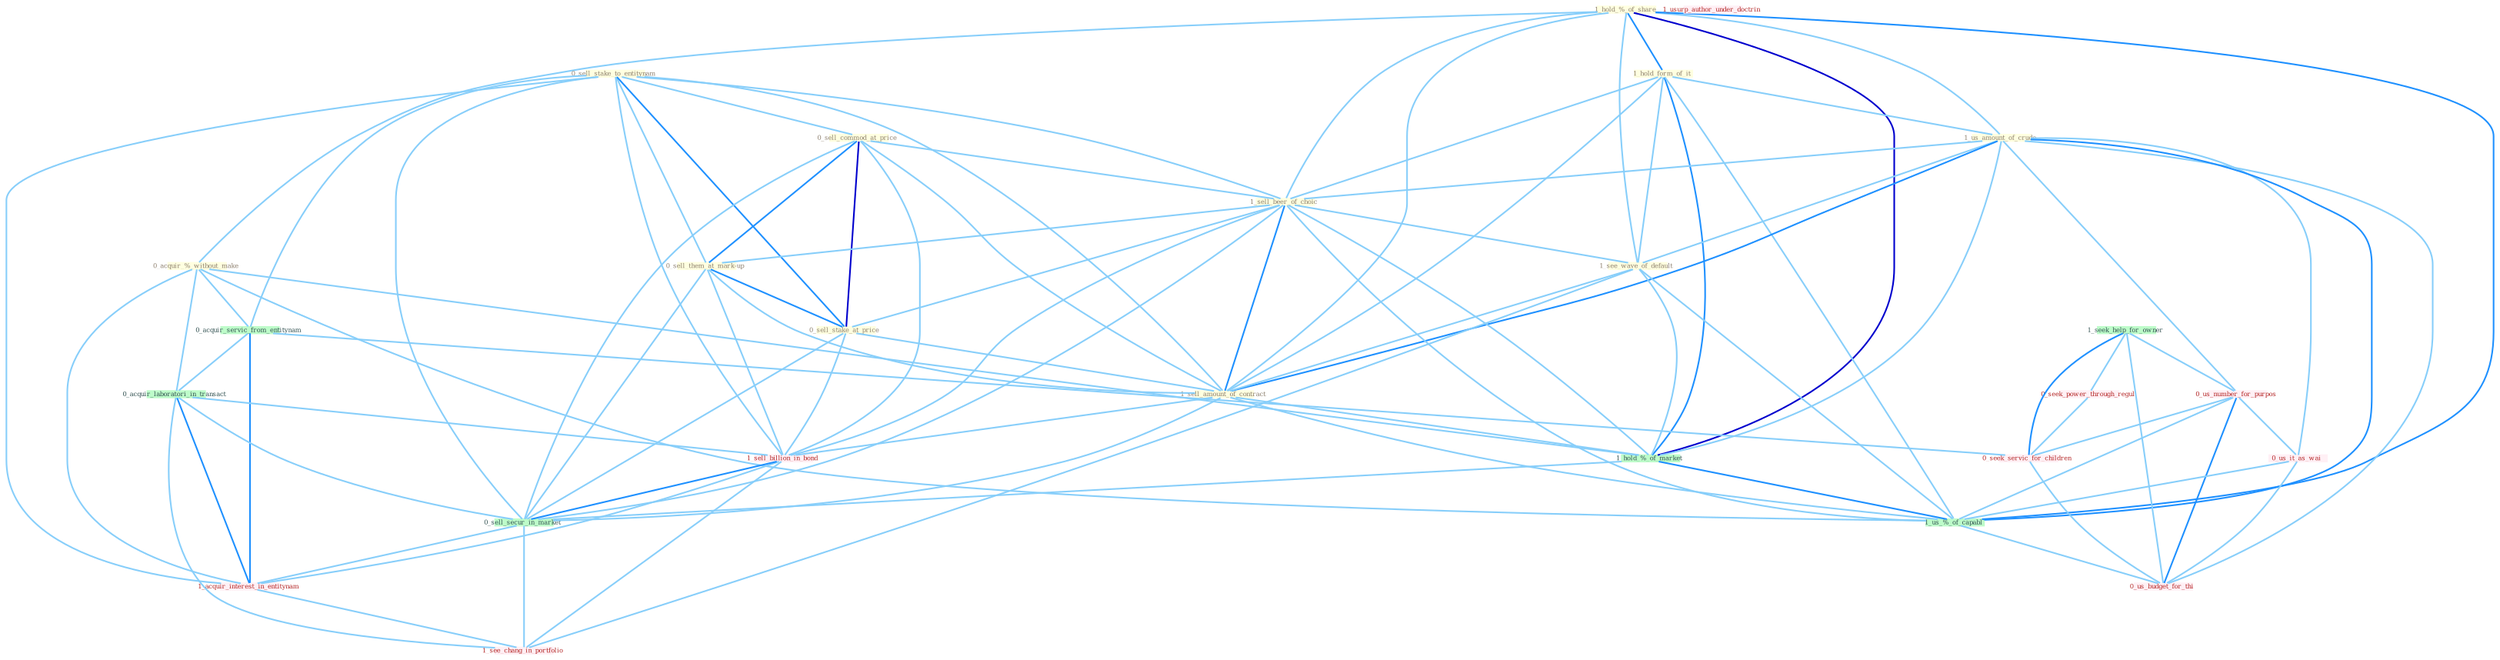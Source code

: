 Graph G{ 
    node
    [shape=polygon,style=filled,width=.5,height=.06,color="#BDFCC9",fixedsize=true,fontsize=4,
    fontcolor="#2f4f4f"];
    {node
    [color="#ffffe0", fontcolor="#8b7d6b"] "1_hold_%_of_share " "0_sell_stake_to_entitynam " "1_hold_form_of_it " "1_us_amount_of_crude " "0_acquir_%_without_make " "0_sell_commod_at_price " "1_sell_beer_of_choic " "0_sell_them_at_mark-up " "0_sell_stake_at_price " "1_see_wave_of_default " "1_sell_amount_of_contract "}
{node [color="#fff0f5", fontcolor="#b22222"] "0_seek_power_through_regul " "0_us_number_for_purpos " "1_sell_billion_in_bond " "0_us_it_as_wai " "1_usurp_author_under_doctrin " "1_acquir_interest_in_entitynam " "0_seek_servic_for_children " "1_see_chang_in_portfolio " "0_us_budget_for_thi "}
edge [color="#B0E2FF"];

	"1_hold_%_of_share " -- "1_hold_form_of_it " [w="2", color="#1e90ff" , len=0.8];
	"1_hold_%_of_share " -- "1_us_amount_of_crude " [w="1", color="#87cefa" ];
	"1_hold_%_of_share " -- "0_acquir_%_without_make " [w="1", color="#87cefa" ];
	"1_hold_%_of_share " -- "1_sell_beer_of_choic " [w="1", color="#87cefa" ];
	"1_hold_%_of_share " -- "1_see_wave_of_default " [w="1", color="#87cefa" ];
	"1_hold_%_of_share " -- "1_sell_amount_of_contract " [w="1", color="#87cefa" ];
	"1_hold_%_of_share " -- "1_hold_%_of_market " [w="3", color="#0000cd" , len=0.6];
	"1_hold_%_of_share " -- "1_us_%_of_capabl " [w="2", color="#1e90ff" , len=0.8];
	"0_sell_stake_to_entitynam " -- "0_sell_commod_at_price " [w="1", color="#87cefa" ];
	"0_sell_stake_to_entitynam " -- "1_sell_beer_of_choic " [w="1", color="#87cefa" ];
	"0_sell_stake_to_entitynam " -- "0_sell_them_at_mark-up " [w="1", color="#87cefa" ];
	"0_sell_stake_to_entitynam " -- "0_sell_stake_at_price " [w="2", color="#1e90ff" , len=0.8];
	"0_sell_stake_to_entitynam " -- "1_sell_amount_of_contract " [w="1", color="#87cefa" ];
	"0_sell_stake_to_entitynam " -- "0_acquir_servic_from_entitynam " [w="1", color="#87cefa" ];
	"0_sell_stake_to_entitynam " -- "1_sell_billion_in_bond " [w="1", color="#87cefa" ];
	"0_sell_stake_to_entitynam " -- "0_sell_secur_in_market " [w="1", color="#87cefa" ];
	"0_sell_stake_to_entitynam " -- "1_acquir_interest_in_entitynam " [w="1", color="#87cefa" ];
	"1_hold_form_of_it " -- "1_us_amount_of_crude " [w="1", color="#87cefa" ];
	"1_hold_form_of_it " -- "1_sell_beer_of_choic " [w="1", color="#87cefa" ];
	"1_hold_form_of_it " -- "1_see_wave_of_default " [w="1", color="#87cefa" ];
	"1_hold_form_of_it " -- "1_sell_amount_of_contract " [w="1", color="#87cefa" ];
	"1_hold_form_of_it " -- "1_hold_%_of_market " [w="2", color="#1e90ff" , len=0.8];
	"1_hold_form_of_it " -- "1_us_%_of_capabl " [w="1", color="#87cefa" ];
	"1_us_amount_of_crude " -- "1_sell_beer_of_choic " [w="1", color="#87cefa" ];
	"1_us_amount_of_crude " -- "1_see_wave_of_default " [w="1", color="#87cefa" ];
	"1_us_amount_of_crude " -- "1_sell_amount_of_contract " [w="2", color="#1e90ff" , len=0.8];
	"1_us_amount_of_crude " -- "1_hold_%_of_market " [w="1", color="#87cefa" ];
	"1_us_amount_of_crude " -- "0_us_number_for_purpos " [w="1", color="#87cefa" ];
	"1_us_amount_of_crude " -- "0_us_it_as_wai " [w="1", color="#87cefa" ];
	"1_us_amount_of_crude " -- "1_us_%_of_capabl " [w="2", color="#1e90ff" , len=0.8];
	"1_us_amount_of_crude " -- "0_us_budget_for_thi " [w="1", color="#87cefa" ];
	"0_acquir_%_without_make " -- "0_acquir_servic_from_entitynam " [w="1", color="#87cefa" ];
	"0_acquir_%_without_make " -- "1_hold_%_of_market " [w="1", color="#87cefa" ];
	"0_acquir_%_without_make " -- "0_acquir_laboratori_in_transact " [w="1", color="#87cefa" ];
	"0_acquir_%_without_make " -- "1_us_%_of_capabl " [w="1", color="#87cefa" ];
	"0_acquir_%_without_make " -- "1_acquir_interest_in_entitynam " [w="1", color="#87cefa" ];
	"0_sell_commod_at_price " -- "1_sell_beer_of_choic " [w="1", color="#87cefa" ];
	"0_sell_commod_at_price " -- "0_sell_them_at_mark-up " [w="2", color="#1e90ff" , len=0.8];
	"0_sell_commod_at_price " -- "0_sell_stake_at_price " [w="3", color="#0000cd" , len=0.6];
	"0_sell_commod_at_price " -- "1_sell_amount_of_contract " [w="1", color="#87cefa" ];
	"0_sell_commod_at_price " -- "1_sell_billion_in_bond " [w="1", color="#87cefa" ];
	"0_sell_commod_at_price " -- "0_sell_secur_in_market " [w="1", color="#87cefa" ];
	"1_sell_beer_of_choic " -- "0_sell_them_at_mark-up " [w="1", color="#87cefa" ];
	"1_sell_beer_of_choic " -- "0_sell_stake_at_price " [w="1", color="#87cefa" ];
	"1_sell_beer_of_choic " -- "1_see_wave_of_default " [w="1", color="#87cefa" ];
	"1_sell_beer_of_choic " -- "1_sell_amount_of_contract " [w="2", color="#1e90ff" , len=0.8];
	"1_sell_beer_of_choic " -- "1_hold_%_of_market " [w="1", color="#87cefa" ];
	"1_sell_beer_of_choic " -- "1_sell_billion_in_bond " [w="1", color="#87cefa" ];
	"1_sell_beer_of_choic " -- "1_us_%_of_capabl " [w="1", color="#87cefa" ];
	"1_sell_beer_of_choic " -- "0_sell_secur_in_market " [w="1", color="#87cefa" ];
	"0_sell_them_at_mark-up " -- "0_sell_stake_at_price " [w="2", color="#1e90ff" , len=0.8];
	"0_sell_them_at_mark-up " -- "1_sell_amount_of_contract " [w="1", color="#87cefa" ];
	"0_sell_them_at_mark-up " -- "1_sell_billion_in_bond " [w="1", color="#87cefa" ];
	"0_sell_them_at_mark-up " -- "0_sell_secur_in_market " [w="1", color="#87cefa" ];
	"0_sell_stake_at_price " -- "1_sell_amount_of_contract " [w="1", color="#87cefa" ];
	"0_sell_stake_at_price " -- "1_sell_billion_in_bond " [w="1", color="#87cefa" ];
	"0_sell_stake_at_price " -- "0_sell_secur_in_market " [w="1", color="#87cefa" ];
	"1_see_wave_of_default " -- "1_sell_amount_of_contract " [w="1", color="#87cefa" ];
	"1_see_wave_of_default " -- "1_hold_%_of_market " [w="1", color="#87cefa" ];
	"1_see_wave_of_default " -- "1_us_%_of_capabl " [w="1", color="#87cefa" ];
	"1_see_wave_of_default " -- "1_see_chang_in_portfolio " [w="1", color="#87cefa" ];
	"1_sell_amount_of_contract " -- "1_hold_%_of_market " [w="1", color="#87cefa" ];
	"1_sell_amount_of_contract " -- "1_sell_billion_in_bond " [w="1", color="#87cefa" ];
	"1_sell_amount_of_contract " -- "1_us_%_of_capabl " [w="1", color="#87cefa" ];
	"1_sell_amount_of_contract " -- "0_sell_secur_in_market " [w="1", color="#87cefa" ];
	"1_seek_help_for_owner " -- "0_seek_power_through_regul " [w="1", color="#87cefa" ];
	"1_seek_help_for_owner " -- "0_us_number_for_purpos " [w="1", color="#87cefa" ];
	"1_seek_help_for_owner " -- "0_seek_servic_for_children " [w="2", color="#1e90ff" , len=0.8];
	"1_seek_help_for_owner " -- "0_us_budget_for_thi " [w="1", color="#87cefa" ];
	"0_acquir_servic_from_entitynam " -- "0_acquir_laboratori_in_transact " [w="1", color="#87cefa" ];
	"0_acquir_servic_from_entitynam " -- "1_acquir_interest_in_entitynam " [w="2", color="#1e90ff" , len=0.8];
	"0_acquir_servic_from_entitynam " -- "0_seek_servic_for_children " [w="1", color="#87cefa" ];
	"1_hold_%_of_market " -- "1_us_%_of_capabl " [w="2", color="#1e90ff" , len=0.8];
	"1_hold_%_of_market " -- "0_sell_secur_in_market " [w="1", color="#87cefa" ];
	"0_seek_power_through_regul " -- "0_seek_servic_for_children " [w="1", color="#87cefa" ];
	"0_us_number_for_purpos " -- "0_us_it_as_wai " [w="1", color="#87cefa" ];
	"0_us_number_for_purpos " -- "1_us_%_of_capabl " [w="1", color="#87cefa" ];
	"0_us_number_for_purpos " -- "0_seek_servic_for_children " [w="1", color="#87cefa" ];
	"0_us_number_for_purpos " -- "0_us_budget_for_thi " [w="2", color="#1e90ff" , len=0.8];
	"0_acquir_laboratori_in_transact " -- "1_sell_billion_in_bond " [w="1", color="#87cefa" ];
	"0_acquir_laboratori_in_transact " -- "0_sell_secur_in_market " [w="1", color="#87cefa" ];
	"0_acquir_laboratori_in_transact " -- "1_acquir_interest_in_entitynam " [w="2", color="#1e90ff" , len=0.8];
	"0_acquir_laboratori_in_transact " -- "1_see_chang_in_portfolio " [w="1", color="#87cefa" ];
	"1_sell_billion_in_bond " -- "0_sell_secur_in_market " [w="2", color="#1e90ff" , len=0.8];
	"1_sell_billion_in_bond " -- "1_acquir_interest_in_entitynam " [w="1", color="#87cefa" ];
	"1_sell_billion_in_bond " -- "1_see_chang_in_portfolio " [w="1", color="#87cefa" ];
	"0_us_it_as_wai " -- "1_us_%_of_capabl " [w="1", color="#87cefa" ];
	"0_us_it_as_wai " -- "0_us_budget_for_thi " [w="1", color="#87cefa" ];
	"1_us_%_of_capabl " -- "0_us_budget_for_thi " [w="1", color="#87cefa" ];
	"0_sell_secur_in_market " -- "1_acquir_interest_in_entitynam " [w="1", color="#87cefa" ];
	"0_sell_secur_in_market " -- "1_see_chang_in_portfolio " [w="1", color="#87cefa" ];
	"1_acquir_interest_in_entitynam " -- "1_see_chang_in_portfolio " [w="1", color="#87cefa" ];
	"0_seek_servic_for_children " -- "0_us_budget_for_thi " [w="1", color="#87cefa" ];
}